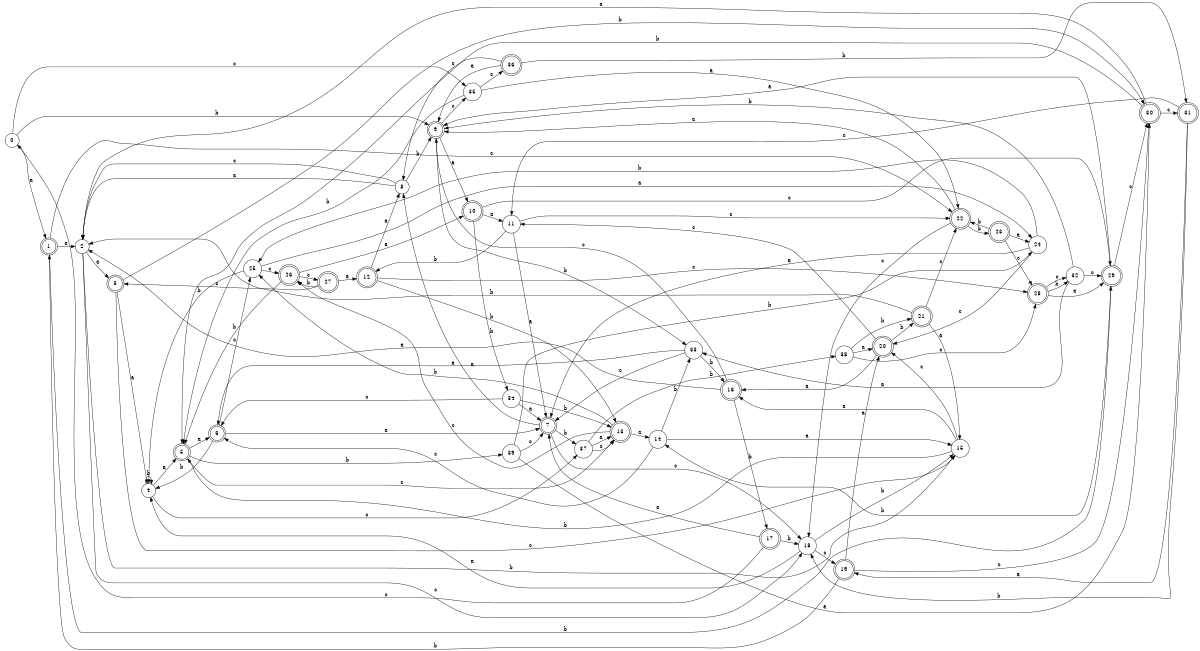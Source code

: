 digraph n32_1 {
__start0 [label="" shape="none"];

rankdir=LR;
size="8,5";

s0 [style="filled", color="black", fillcolor="white" shape="circle", label="0"];
s1 [style="rounded,filled", color="black", fillcolor="white" shape="doublecircle", label="1"];
s2 [style="filled", color="black", fillcolor="white" shape="circle", label="2"];
s3 [style="rounded,filled", color="black", fillcolor="white" shape="doublecircle", label="3"];
s4 [style="filled", color="black", fillcolor="white" shape="circle", label="4"];
s5 [style="rounded,filled", color="black", fillcolor="white" shape="doublecircle", label="5"];
s6 [style="rounded,filled", color="black", fillcolor="white" shape="doublecircle", label="6"];
s7 [style="rounded,filled", color="black", fillcolor="white" shape="doublecircle", label="7"];
s8 [style="filled", color="black", fillcolor="white" shape="circle", label="8"];
s9 [style="rounded,filled", color="black", fillcolor="white" shape="doublecircle", label="9"];
s10 [style="rounded,filled", color="black", fillcolor="white" shape="doublecircle", label="10"];
s11 [style="filled", color="black", fillcolor="white" shape="circle", label="11"];
s12 [style="rounded,filled", color="black", fillcolor="white" shape="doublecircle", label="12"];
s13 [style="rounded,filled", color="black", fillcolor="white" shape="doublecircle", label="13"];
s14 [style="filled", color="black", fillcolor="white" shape="circle", label="14"];
s15 [style="filled", color="black", fillcolor="white" shape="circle", label="15"];
s16 [style="rounded,filled", color="black", fillcolor="white" shape="doublecircle", label="16"];
s17 [style="rounded,filled", color="black", fillcolor="white" shape="doublecircle", label="17"];
s18 [style="filled", color="black", fillcolor="white" shape="circle", label="18"];
s19 [style="rounded,filled", color="black", fillcolor="white" shape="doublecircle", label="19"];
s20 [style="rounded,filled", color="black", fillcolor="white" shape="doublecircle", label="20"];
s21 [style="rounded,filled", color="black", fillcolor="white" shape="doublecircle", label="21"];
s22 [style="rounded,filled", color="black", fillcolor="white" shape="doublecircle", label="22"];
s23 [style="rounded,filled", color="black", fillcolor="white" shape="doublecircle", label="23"];
s24 [style="filled", color="black", fillcolor="white" shape="circle", label="24"];
s25 [style="filled", color="black", fillcolor="white" shape="circle", label="25"];
s26 [style="rounded,filled", color="black", fillcolor="white" shape="doublecircle", label="26"];
s27 [style="rounded,filled", color="black", fillcolor="white" shape="doublecircle", label="27"];
s28 [style="rounded,filled", color="black", fillcolor="white" shape="doublecircle", label="28"];
s29 [style="rounded,filled", color="black", fillcolor="white" shape="doublecircle", label="29"];
s30 [style="rounded,filled", color="black", fillcolor="white" shape="doublecircle", label="30"];
s31 [style="rounded,filled", color="black", fillcolor="white" shape="doublecircle", label="31"];
s32 [style="filled", color="black", fillcolor="white" shape="circle", label="32"];
s33 [style="filled", color="black", fillcolor="white" shape="circle", label="33"];
s34 [style="filled", color="black", fillcolor="white" shape="circle", label="34"];
s35 [style="filled", color="black", fillcolor="white" shape="circle", label="35"];
s36 [style="rounded,filled", color="black", fillcolor="white" shape="doublecircle", label="36"];
s37 [style="filled", color="black", fillcolor="white" shape="circle", label="37"];
s38 [style="filled", color="black", fillcolor="white" shape="circle", label="38"];
s39 [style="filled", color="black", fillcolor="white" shape="circle", label="39"];
s0 -> s1 [label="a"];
s0 -> s9 [label="b"];
s0 -> s35 [label="c"];
s1 -> s2 [label="a"];
s1 -> s29 [label="b"];
s1 -> s22 [label="c"];
s2 -> s3 [label="a"];
s2 -> s15 [label="b"];
s2 -> s18 [label="c"];
s3 -> s4 [label="a"];
s3 -> s30 [label="b"];
s3 -> s15 [label="c"];
s4 -> s5 [label="a"];
s4 -> s4 [label="b"];
s4 -> s37 [label="c"];
s5 -> s6 [label="a"];
s5 -> s39 [label="b"];
s5 -> s13 [label="c"];
s6 -> s7 [label="a"];
s6 -> s4 [label="b"];
s6 -> s25 [label="c"];
s7 -> s8 [label="a"];
s7 -> s37 [label="b"];
s7 -> s18 [label="c"];
s8 -> s2 [label="a"];
s8 -> s9 [label="b"];
s8 -> s2 [label="c"];
s9 -> s10 [label="a"];
s9 -> s33 [label="b"];
s9 -> s35 [label="c"];
s10 -> s11 [label="a"];
s10 -> s34 [label="b"];
s10 -> s29 [label="c"];
s11 -> s7 [label="a"];
s11 -> s12 [label="b"];
s11 -> s22 [label="c"];
s12 -> s8 [label="a"];
s12 -> s13 [label="b"];
s12 -> s28 [label="c"];
s13 -> s14 [label="a"];
s13 -> s25 [label="b"];
s13 -> s26 [label="c"];
s14 -> s15 [label="a"];
s14 -> s33 [label="b"];
s14 -> s6 [label="c"];
s15 -> s16 [label="a"];
s15 -> s5 [label="b"];
s15 -> s20 [label="c"];
s16 -> s2 [label="a"];
s16 -> s17 [label="b"];
s16 -> s9 [label="c"];
s17 -> s7 [label="a"];
s17 -> s18 [label="b"];
s17 -> s0 [label="c"];
s18 -> s4 [label="a"];
s18 -> s15 [label="b"];
s18 -> s19 [label="c"];
s19 -> s20 [label="a"];
s19 -> s1 [label="b"];
s19 -> s30 [label="c"];
s20 -> s16 [label="a"];
s20 -> s21 [label="b"];
s20 -> s11 [label="c"];
s21 -> s15 [label="a"];
s21 -> s2 [label="b"];
s21 -> s22 [label="c"];
s22 -> s9 [label="a"];
s22 -> s23 [label="b"];
s22 -> s18 [label="c"];
s23 -> s24 [label="a"];
s23 -> s22 [label="b"];
s23 -> s28 [label="c"];
s24 -> s7 [label="a"];
s24 -> s25 [label="b"];
s24 -> s20 [label="c"];
s25 -> s24 [label="a"];
s25 -> s4 [label="b"];
s25 -> s26 [label="c"];
s26 -> s10 [label="a"];
s26 -> s5 [label="b"];
s26 -> s27 [label="c"];
s27 -> s12 [label="a"];
s27 -> s26 [label="b"];
s27 -> s3 [label="c"];
s28 -> s29 [label="a"];
s28 -> s32 [label="b"];
s28 -> s32 [label="c"];
s29 -> s9 [label="a"];
s29 -> s14 [label="b"];
s29 -> s30 [label="c"];
s30 -> s2 [label="a"];
s30 -> s5 [label="b"];
s30 -> s31 [label="c"];
s31 -> s19 [label="a"];
s31 -> s18 [label="b"];
s31 -> s11 [label="c"];
s32 -> s33 [label="a"];
s32 -> s9 [label="b"];
s32 -> s29 [label="c"];
s33 -> s6 [label="a"];
s33 -> s16 [label="b"];
s33 -> s7 [label="c"];
s34 -> s7 [label="a"];
s34 -> s13 [label="b"];
s34 -> s6 [label="c"];
s35 -> s22 [label="a"];
s35 -> s5 [label="b"];
s35 -> s36 [label="c"];
s36 -> s9 [label="a"];
s36 -> s31 [label="b"];
s36 -> s8 [label="c"];
s37 -> s13 [label="a"];
s37 -> s38 [label="b"];
s37 -> s13 [label="c"];
s38 -> s20 [label="a"];
s38 -> s21 [label="b"];
s38 -> s28 [label="c"];
s39 -> s30 [label="a"];
s39 -> s24 [label="b"];
s39 -> s7 [label="c"];

}